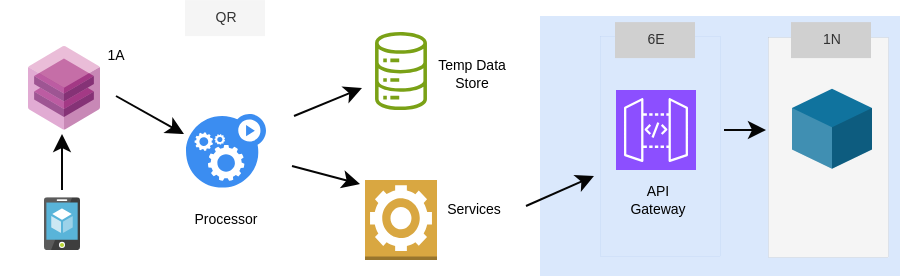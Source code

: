 <mxfile version="24.8.0">
  <diagram name="Page-1" id="q8BxAm_sOzKsZmOyvroV">
    <mxGraphModel dx="794" dy="446" grid="1" gridSize="10" guides="1" tooltips="1" connect="1" arrows="1" fold="1" page="1" pageScale="1" pageWidth="850" pageHeight="1100" math="0" shadow="0">
      <root>
        <mxCell id="0" />
        <mxCell id="1" parent="0" />
        <mxCell id="x72mJCRRFQMRquLEh9wB-1" value="" style="group" vertex="1" connectable="0" parent="1">
          <mxGeometry x="138" y="22.06" width="450" height="137.94" as="geometry" />
        </mxCell>
        <mxCell id="1jBT1yOzD8v8w3udIk85-7" value="" style="rounded=0;whiteSpace=wrap;html=1;dashed=1;strokeColor=none;" parent="x72mJCRRFQMRquLEh9wB-1" vertex="1">
          <mxGeometry y="7.94" width="270" height="130" as="geometry" />
        </mxCell>
        <mxCell id="1jBT1yOzD8v8w3udIk85-4" value="" style="rounded=0;whiteSpace=wrap;html=1;fillColor=#dae8fc;dashed=1;strokeColor=none;" parent="x72mJCRRFQMRquLEh9wB-1" vertex="1">
          <mxGeometry x="270" y="7.94" width="180" height="130" as="geometry" />
        </mxCell>
        <mxCell id="1jBT1yOzD8v8w3udIk85-5" value="" style="rounded=0;whiteSpace=wrap;html=1;fillColor=#f5f5f5;dashed=1;strokeColor=#666666;fontColor=#333333;strokeWidth=0;" parent="x72mJCRRFQMRquLEh9wB-1" vertex="1">
          <mxGeometry x="384" y="18.44" width="60" height="110" as="geometry" />
        </mxCell>
        <mxCell id="1jBT1yOzD8v8w3udIk85-13" value="" style="sketch=0;points=[[0,0,0],[0.25,0,0],[0.5,0,0],[0.75,0,0],[1,0,0],[0,1,0],[0.25,1,0],[0.5,1,0],[0.75,1,0],[1,1,0],[0,0.25,0],[0,0.5,0],[0,0.75,0],[1,0.25,0],[1,0.5,0],[1,0.75,0]];outlineConnect=0;fontColor=#232F3E;fillColor=#8C4FFF;strokeColor=#ffffff;dashed=0;verticalLabelPosition=bottom;verticalAlign=top;align=center;html=1;fontSize=12;fontStyle=0;aspect=fixed;shape=mxgraph.aws4.resourceIcon;resIcon=mxgraph.aws4.api_gateway;" parent="x72mJCRRFQMRquLEh9wB-1" vertex="1">
          <mxGeometry x="308" y="44.94" width="40" height="40" as="geometry" />
        </mxCell>
        <mxCell id="1jBT1yOzD8v8w3udIk85-16" value="" style="verticalLabelPosition=bottom;verticalAlign=top;html=1;shape=mxgraph.infographic.shadedCube;isoAngle=15;fillColor=#10739E;strokeColor=none;" parent="x72mJCRRFQMRquLEh9wB-1" vertex="1">
          <mxGeometry x="396" y="44.34" width="40" height="40" as="geometry" />
        </mxCell>
        <mxCell id="1jBT1yOzD8v8w3udIk85-20" value="" style="endArrow=classic;html=1;rounded=0;entryX=0.265;entryY=0.313;entryDx=0;entryDy=0;entryPerimeter=0;strokeColor=#050505;" parent="x72mJCRRFQMRquLEh9wB-1" edge="1">
          <mxGeometry width="50" height="50" relative="1" as="geometry">
            <mxPoint x="362" y="64.94" as="sourcePoint" />
            <mxPoint x="383" y="64.94" as="targetPoint" />
          </mxGeometry>
        </mxCell>
        <mxCell id="1jBT1yOzD8v8w3udIk85-25" value="API Gateway" style="text;html=1;align=center;verticalAlign=middle;whiteSpace=wrap;rounded=0;fontSize=7;" parent="x72mJCRRFQMRquLEh9wB-1" vertex="1">
          <mxGeometry x="308.5" y="90" width="40" height="20" as="geometry" />
        </mxCell>
        <mxCell id="1jBT1yOzD8v8w3udIk85-26" value="1N" style="text;html=1;align=center;verticalAlign=middle;whiteSpace=wrap;rounded=0;fontSize=7;fillColor=#D0D0D0;fontColor=#333333;strokeColor=none;" parent="x72mJCRRFQMRquLEh9wB-1" vertex="1">
          <mxGeometry x="395.5" y="11" width="40" height="18" as="geometry" />
        </mxCell>
        <mxCell id="1jBT1yOzD8v8w3udIk85-28" value="" style="rounded=0;whiteSpace=wrap;html=1;fillColor=none;dashed=1;strokeColor=#7EA6E0;strokeWidth=0;" parent="x72mJCRRFQMRquLEh9wB-1" vertex="1">
          <mxGeometry x="300" y="17.94" width="60" height="110" as="geometry" />
        </mxCell>
        <mxCell id="1jBT1yOzD8v8w3udIk85-29" value="6E" style="text;html=1;align=center;verticalAlign=middle;whiteSpace=wrap;rounded=0;fontSize=7;fillColor=#D0D0D0;fontColor=#333333;strokeColor=none;" parent="x72mJCRRFQMRquLEh9wB-1" vertex="1">
          <mxGeometry x="307.5" y="11" width="40" height="18" as="geometry" />
        </mxCell>
        <mxCell id="1jBT1yOzD8v8w3udIk85-9" value="" style="image;sketch=0;aspect=fixed;html=1;points=[];align=center;fontSize=12;image=img/lib/mscae/App_Service_Mobile_App.svg;" parent="x72mJCRRFQMRquLEh9wB-1" vertex="1">
          <mxGeometry x="22" y="98.52" width="18" height="26.48" as="geometry" />
        </mxCell>
        <mxCell id="1jBT1yOzD8v8w3udIk85-10" value="" style="sketch=0;html=1;aspect=fixed;strokeColor=none;shadow=0;fillColor=#3B8DF1;verticalAlign=top;labelPosition=center;verticalLabelPosition=bottom;shape=mxgraph.gcp2.gear_load" parent="x72mJCRRFQMRquLEh9wB-1" vertex="1">
          <mxGeometry x="93" y="56.94" width="40" height="36.8" as="geometry" />
        </mxCell>
        <mxCell id="1jBT1yOzD8v8w3udIk85-11" value="" style="sketch=0;outlineConnect=0;fontColor=#232F3E;gradientColor=none;fillColor=#7AA116;strokeColor=none;dashed=0;verticalLabelPosition=bottom;verticalAlign=top;align=center;html=1;fontSize=12;fontStyle=0;aspect=fixed;pointerEvents=1;shape=mxgraph.aws4.iot_analytics_data_store;" parent="x72mJCRRFQMRquLEh9wB-1" vertex="1">
          <mxGeometry x="187" y="15.94" width="27" height="39.03" as="geometry" />
        </mxCell>
        <mxCell id="1jBT1yOzD8v8w3udIk85-12" value="" style="outlineConnect=0;dashed=0;verticalLabelPosition=bottom;verticalAlign=top;align=center;html=1;shape=mxgraph.aws3.worker;fillColor=#D9A741;gradientColor=none;" parent="x72mJCRRFQMRquLEh9wB-1" vertex="1">
          <mxGeometry x="182.5" y="89.94" width="36" height="40" as="geometry" />
        </mxCell>
        <mxCell id="1jBT1yOzD8v8w3udIk85-14" value="" style="endArrow=classic;html=1;rounded=0;strokeColor=#050505;" parent="x72mJCRRFQMRquLEh9wB-1" edge="1">
          <mxGeometry width="50" height="50" relative="1" as="geometry">
            <mxPoint x="31" y="94.94" as="sourcePoint" />
            <mxPoint x="31" y="66.94" as="targetPoint" />
          </mxGeometry>
        </mxCell>
        <mxCell id="1jBT1yOzD8v8w3udIk85-15" value="" style="endArrow=classic;html=1;rounded=0;entryX=0.265;entryY=0.313;entryDx=0;entryDy=0;entryPerimeter=0;strokeColor=#050505;" parent="x72mJCRRFQMRquLEh9wB-1" edge="1">
          <mxGeometry width="50" height="50" relative="1" as="geometry">
            <mxPoint x="58" y="47.94" as="sourcePoint" />
            <mxPoint x="92" y="66.94" as="targetPoint" />
          </mxGeometry>
        </mxCell>
        <mxCell id="1jBT1yOzD8v8w3udIk85-17" value="" style="endArrow=classic;html=1;rounded=0;entryX=0.265;entryY=0.313;entryDx=0;entryDy=0;entryPerimeter=0;strokeColor=#050505;" parent="x72mJCRRFQMRquLEh9wB-1" edge="1">
          <mxGeometry width="50" height="50" relative="1" as="geometry">
            <mxPoint x="147" y="57.94" as="sourcePoint" />
            <mxPoint x="181" y="43.94" as="targetPoint" />
          </mxGeometry>
        </mxCell>
        <mxCell id="1jBT1yOzD8v8w3udIk85-18" value="" style="endArrow=classic;html=1;rounded=0;entryX=0.265;entryY=0.313;entryDx=0;entryDy=0;entryPerimeter=0;strokeColor=#050505;" parent="x72mJCRRFQMRquLEh9wB-1" edge="1">
          <mxGeometry width="50" height="50" relative="1" as="geometry">
            <mxPoint x="146" y="82.94" as="sourcePoint" />
            <mxPoint x="180" y="91.94" as="targetPoint" />
          </mxGeometry>
        </mxCell>
        <mxCell id="1jBT1yOzD8v8w3udIk85-19" value="" style="endArrow=classic;html=1;rounded=0;entryX=0.265;entryY=0.313;entryDx=0;entryDy=0;entryPerimeter=0;strokeColor=#050505;" parent="x72mJCRRFQMRquLEh9wB-1" edge="1">
          <mxGeometry width="50" height="50" relative="1" as="geometry">
            <mxPoint x="263" y="102.94" as="sourcePoint" />
            <mxPoint x="297" y="87.94" as="targetPoint" />
          </mxGeometry>
        </mxCell>
        <mxCell id="1jBT1yOzD8v8w3udIk85-21" value="1A" style="text;html=1;align=center;verticalAlign=middle;whiteSpace=wrap;rounded=0;fontSize=7;" parent="x72mJCRRFQMRquLEh9wB-1" vertex="1">
          <mxGeometry x="38" y="17.44" width="40" height="20" as="geometry" />
        </mxCell>
        <mxCell id="1jBT1yOzD8v8w3udIk85-22" value="Processor" style="text;html=1;align=center;verticalAlign=middle;whiteSpace=wrap;rounded=0;fontSize=7;" parent="x72mJCRRFQMRquLEh9wB-1" vertex="1">
          <mxGeometry x="93" y="99.44" width="40" height="20" as="geometry" />
        </mxCell>
        <mxCell id="1jBT1yOzD8v8w3udIk85-23" value="Temp Data Store" style="text;html=1;align=center;verticalAlign=middle;whiteSpace=wrap;rounded=0;fontSize=7;" parent="x72mJCRRFQMRquLEh9wB-1" vertex="1">
          <mxGeometry x="216" y="26.94" width="40" height="20" as="geometry" />
        </mxCell>
        <mxCell id="1jBT1yOzD8v8w3udIk85-24" value="Services" style="text;html=1;align=center;verticalAlign=middle;whiteSpace=wrap;rounded=0;fontSize=7;" parent="x72mJCRRFQMRquLEh9wB-1" vertex="1">
          <mxGeometry x="220" y="94.94" width="34" height="20" as="geometry" />
        </mxCell>
        <mxCell id="1jBT1yOzD8v8w3udIk85-27" value="QR" style="text;html=1;align=center;verticalAlign=middle;whiteSpace=wrap;rounded=0;fontSize=7;fillColor=#f5f5f5;fontColor=#333333;strokeColor=none;" parent="x72mJCRRFQMRquLEh9wB-1" vertex="1">
          <mxGeometry x="92.5" width="40" height="18" as="geometry" />
        </mxCell>
        <mxCell id="1jBT1yOzD8v8w3udIk85-8" value="" style="image;aspect=fixed;html=1;points=[];align=center;fontSize=12;image=img/lib/azure2/other/Reserved_Capacity_Groups.svg;" parent="x72mJCRRFQMRquLEh9wB-1" vertex="1">
          <mxGeometry x="14" y="22.68" width="36" height="42.26" as="geometry" />
        </mxCell>
      </root>
    </mxGraphModel>
  </diagram>
</mxfile>
